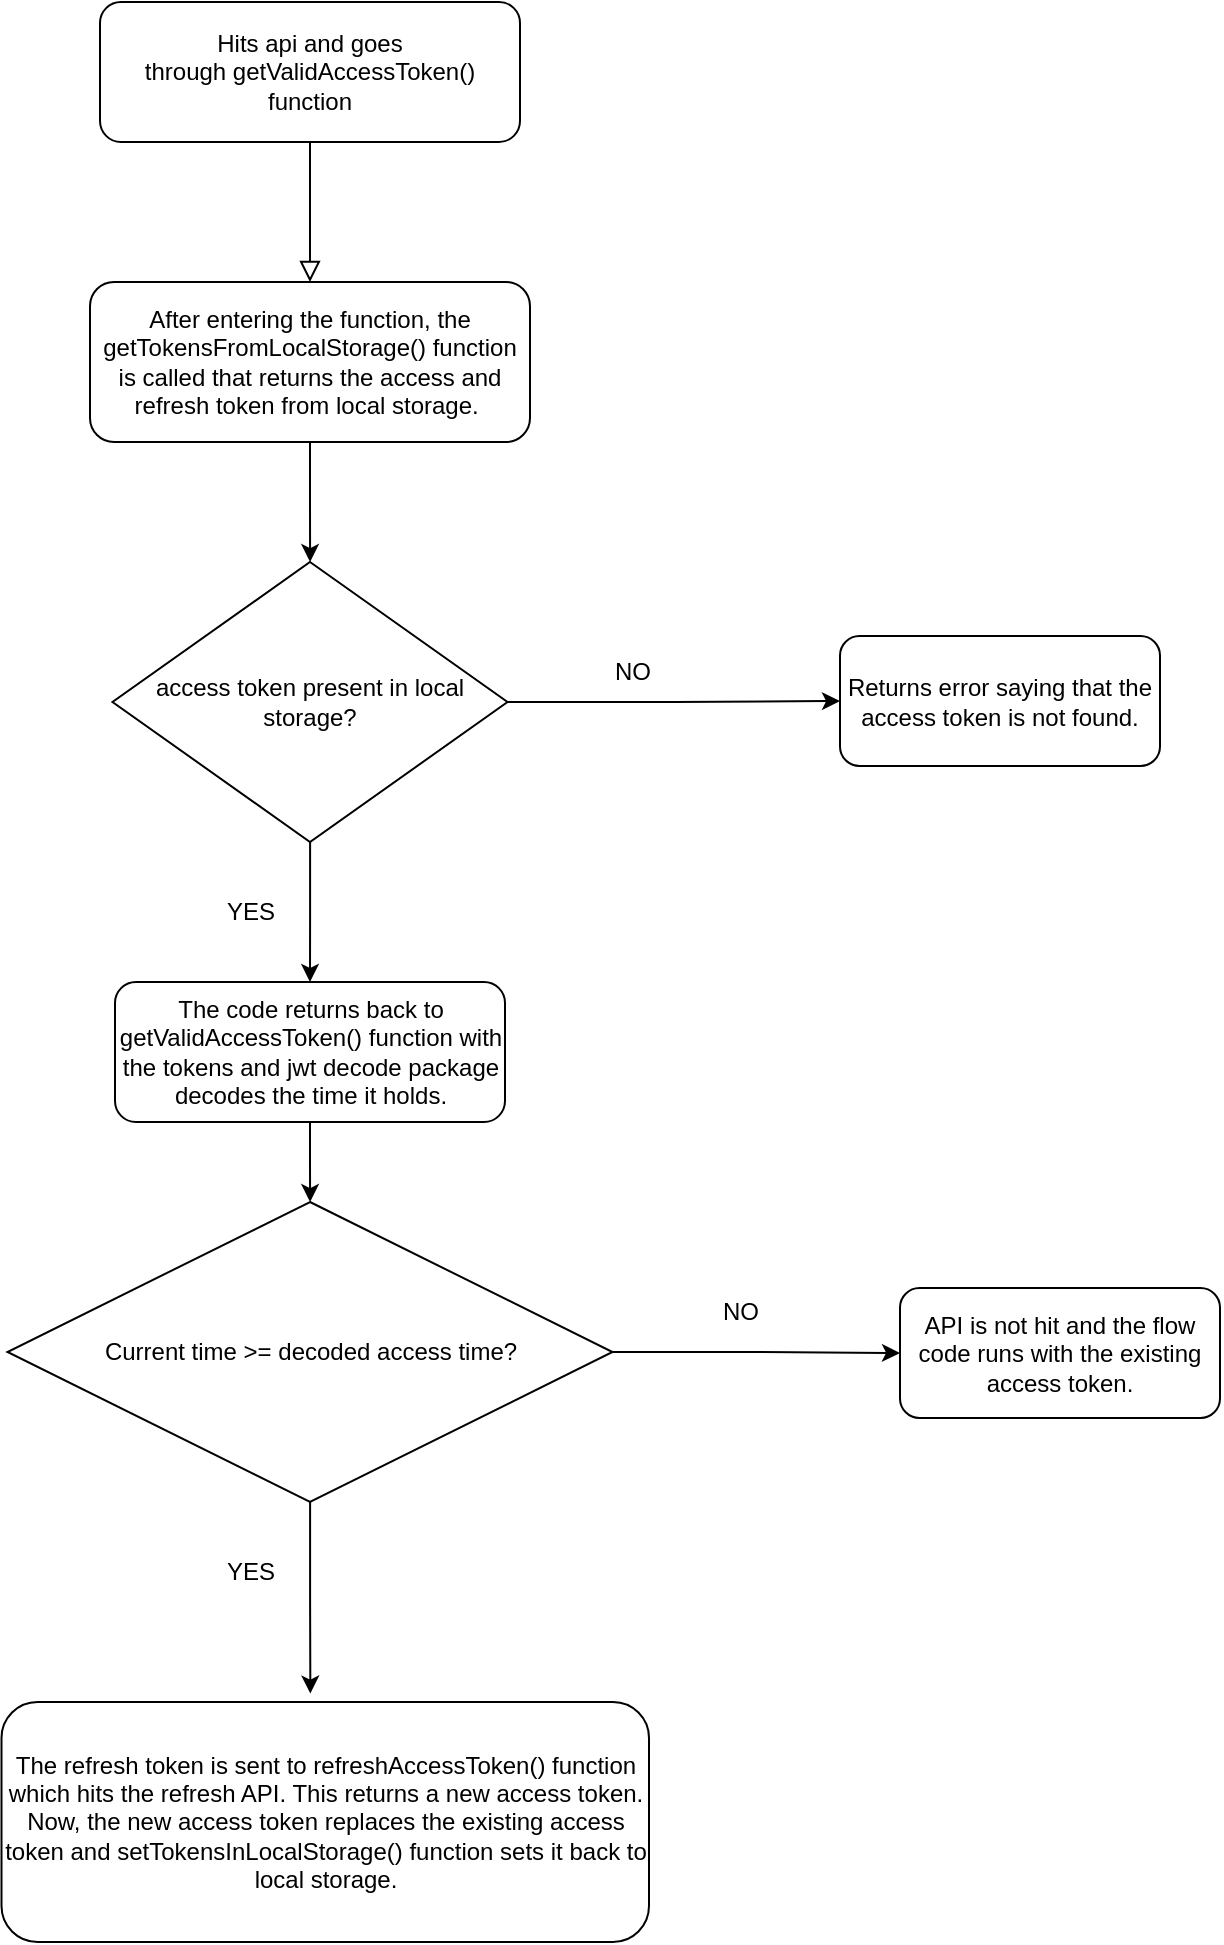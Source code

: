 <mxfile version="24.7.7">
  <diagram id="C5RBs43oDa-KdzZeNtuy" name="Page-1">
    <mxGraphModel dx="1799" dy="936" grid="1" gridSize="10" guides="1" tooltips="1" connect="1" arrows="1" fold="1" page="1" pageScale="1" pageWidth="827" pageHeight="1169" math="0" shadow="0">
      <root>
        <mxCell id="WIyWlLk6GJQsqaUBKTNV-0" />
        <mxCell id="WIyWlLk6GJQsqaUBKTNV-1" parent="WIyWlLk6GJQsqaUBKTNV-0" />
        <mxCell id="WIyWlLk6GJQsqaUBKTNV-2" value="" style="rounded=0;html=1;jettySize=auto;orthogonalLoop=1;fontSize=11;endArrow=block;endFill=0;endSize=8;strokeWidth=1;shadow=0;labelBackgroundColor=none;edgeStyle=orthogonalEdgeStyle;" parent="WIyWlLk6GJQsqaUBKTNV-1" source="WIyWlLk6GJQsqaUBKTNV-3" target="FBujPzgb5vBAz9o8Uaoi-1" edge="1">
          <mxGeometry relative="1" as="geometry">
            <mxPoint x="265" y="210" as="targetPoint" />
          </mxGeometry>
        </mxCell>
        <mxCell id="WIyWlLk6GJQsqaUBKTNV-3" value="Hits api and goes through&amp;nbsp;getValidAccessToken() function" style="rounded=1;whiteSpace=wrap;html=1;fontSize=12;glass=0;strokeWidth=1;shadow=0;" parent="WIyWlLk6GJQsqaUBKTNV-1" vertex="1">
          <mxGeometry x="160" y="80" width="210" height="70" as="geometry" />
        </mxCell>
        <mxCell id="FBujPzgb5vBAz9o8Uaoi-3" style="edgeStyle=orthogonalEdgeStyle;rounded=0;orthogonalLoop=1;jettySize=auto;html=1;" edge="1" parent="WIyWlLk6GJQsqaUBKTNV-1" source="FBujPzgb5vBAz9o8Uaoi-1" target="FBujPzgb5vBAz9o8Uaoi-4">
          <mxGeometry relative="1" as="geometry">
            <mxPoint x="265" y="370" as="targetPoint" />
          </mxGeometry>
        </mxCell>
        <mxCell id="FBujPzgb5vBAz9o8Uaoi-1" value="&lt;span style=&quot;text-align: left;&quot;&gt;After entering the function, the getTokensFromLocalStorage() function is called that returns the access and refresh token from local storage.&amp;nbsp;&lt;/span&gt;" style="rounded=1;whiteSpace=wrap;html=1;fontSize=12;glass=0;strokeWidth=1;shadow=0;" vertex="1" parent="WIyWlLk6GJQsqaUBKTNV-1">
          <mxGeometry x="155" y="220" width="220" height="80" as="geometry" />
        </mxCell>
        <mxCell id="FBujPzgb5vBAz9o8Uaoi-7" style="edgeStyle=orthogonalEdgeStyle;rounded=0;orthogonalLoop=1;jettySize=auto;html=1;entryX=0.5;entryY=0;entryDx=0;entryDy=0;" edge="1" parent="WIyWlLk6GJQsqaUBKTNV-1" source="FBujPzgb5vBAz9o8Uaoi-4" target="FBujPzgb5vBAz9o8Uaoi-11">
          <mxGeometry relative="1" as="geometry">
            <mxPoint x="265" y="560" as="targetPoint" />
          </mxGeometry>
        </mxCell>
        <mxCell id="FBujPzgb5vBAz9o8Uaoi-8" style="edgeStyle=orthogonalEdgeStyle;rounded=0;orthogonalLoop=1;jettySize=auto;html=1;" edge="1" parent="WIyWlLk6GJQsqaUBKTNV-1" source="FBujPzgb5vBAz9o8Uaoi-4" target="FBujPzgb5vBAz9o8Uaoi-20">
          <mxGeometry relative="1" as="geometry">
            <mxPoint x="500" y="430" as="targetPoint" />
          </mxGeometry>
        </mxCell>
        <mxCell id="FBujPzgb5vBAz9o8Uaoi-4" value="access token present in local storage?" style="rhombus;whiteSpace=wrap;html=1;" vertex="1" parent="WIyWlLk6GJQsqaUBKTNV-1">
          <mxGeometry x="166.25" y="360" width="197.5" height="140" as="geometry" />
        </mxCell>
        <mxCell id="FBujPzgb5vBAz9o8Uaoi-9" value="NO" style="text;html=1;align=center;verticalAlign=middle;resizable=0;points=[];autosize=1;strokeColor=none;fillColor=none;" vertex="1" parent="WIyWlLk6GJQsqaUBKTNV-1">
          <mxGeometry x="406" y="400" width="40" height="30" as="geometry" />
        </mxCell>
        <mxCell id="FBujPzgb5vBAz9o8Uaoi-10" value="YES" style="text;html=1;align=center;verticalAlign=middle;resizable=0;points=[];autosize=1;strokeColor=none;fillColor=none;" vertex="1" parent="WIyWlLk6GJQsqaUBKTNV-1">
          <mxGeometry x="210" y="520" width="50" height="30" as="geometry" />
        </mxCell>
        <mxCell id="FBujPzgb5vBAz9o8Uaoi-12" style="edgeStyle=orthogonalEdgeStyle;rounded=0;orthogonalLoop=1;jettySize=auto;html=1;" edge="1" parent="WIyWlLk6GJQsqaUBKTNV-1" source="FBujPzgb5vBAz9o8Uaoi-11" target="FBujPzgb5vBAz9o8Uaoi-13">
          <mxGeometry relative="1" as="geometry">
            <mxPoint x="265" y="730" as="targetPoint" />
          </mxGeometry>
        </mxCell>
        <mxCell id="FBujPzgb5vBAz9o8Uaoi-11" value="The code returns back to getValidAccessToken() function with the tokens and jwt decode package decodes the time it holds." style="rounded=1;whiteSpace=wrap;html=1;" vertex="1" parent="WIyWlLk6GJQsqaUBKTNV-1">
          <mxGeometry x="167.5" y="570" width="195" height="70" as="geometry" />
        </mxCell>
        <mxCell id="FBujPzgb5vBAz9o8Uaoi-14" style="edgeStyle=orthogonalEdgeStyle;rounded=0;orthogonalLoop=1;jettySize=auto;html=1;entryX=0.477;entryY=-0.035;entryDx=0;entryDy=0;entryPerimeter=0;" edge="1" parent="WIyWlLk6GJQsqaUBKTNV-1" source="FBujPzgb5vBAz9o8Uaoi-13" target="FBujPzgb5vBAz9o8Uaoi-18">
          <mxGeometry relative="1" as="geometry">
            <mxPoint x="265" y="900" as="targetPoint" />
          </mxGeometry>
        </mxCell>
        <mxCell id="FBujPzgb5vBAz9o8Uaoi-15" style="edgeStyle=orthogonalEdgeStyle;rounded=0;orthogonalLoop=1;jettySize=auto;html=1;entryX=0;entryY=0.5;entryDx=0;entryDy=0;" edge="1" parent="WIyWlLk6GJQsqaUBKTNV-1" source="FBujPzgb5vBAz9o8Uaoi-13" target="FBujPzgb5vBAz9o8Uaoi-19">
          <mxGeometry relative="1" as="geometry">
            <mxPoint x="550" y="755" as="targetPoint" />
          </mxGeometry>
        </mxCell>
        <mxCell id="FBujPzgb5vBAz9o8Uaoi-13" value="Current time &amp;gt;= decoded access time?" style="rhombus;whiteSpace=wrap;html=1;" vertex="1" parent="WIyWlLk6GJQsqaUBKTNV-1">
          <mxGeometry x="113.75" y="680" width="302.5" height="150" as="geometry" />
        </mxCell>
        <mxCell id="FBujPzgb5vBAz9o8Uaoi-16" value="NO" style="text;html=1;align=center;verticalAlign=middle;resizable=0;points=[];autosize=1;strokeColor=none;fillColor=none;" vertex="1" parent="WIyWlLk6GJQsqaUBKTNV-1">
          <mxGeometry x="460" y="720" width="40" height="30" as="geometry" />
        </mxCell>
        <mxCell id="FBujPzgb5vBAz9o8Uaoi-17" value="YES" style="text;html=1;align=center;verticalAlign=middle;resizable=0;points=[];autosize=1;strokeColor=none;fillColor=none;" vertex="1" parent="WIyWlLk6GJQsqaUBKTNV-1">
          <mxGeometry x="210" y="850" width="50" height="30" as="geometry" />
        </mxCell>
        <mxCell id="FBujPzgb5vBAz9o8Uaoi-18" value="The refresh token is sent to&amp;nbsp;refreshAccessToken() function which hits the refresh API. This returns a new access token. Now, the new access token replaces the existing access token and&amp;nbsp;setTokensInLocalStorage() function sets it back to local storage." style="rounded=1;whiteSpace=wrap;html=1;" vertex="1" parent="WIyWlLk6GJQsqaUBKTNV-1">
          <mxGeometry x="110.75" y="930" width="323.75" height="120" as="geometry" />
        </mxCell>
        <mxCell id="FBujPzgb5vBAz9o8Uaoi-19" value="API is not hit and the flow code runs with the existing access token." style="rounded=1;whiteSpace=wrap;html=1;" vertex="1" parent="WIyWlLk6GJQsqaUBKTNV-1">
          <mxGeometry x="560" y="723" width="160" height="65" as="geometry" />
        </mxCell>
        <mxCell id="FBujPzgb5vBAz9o8Uaoi-20" value="Returns error saying that the access token is not found." style="rounded=1;whiteSpace=wrap;html=1;" vertex="1" parent="WIyWlLk6GJQsqaUBKTNV-1">
          <mxGeometry x="530" y="397" width="160" height="65" as="geometry" />
        </mxCell>
      </root>
    </mxGraphModel>
  </diagram>
</mxfile>
